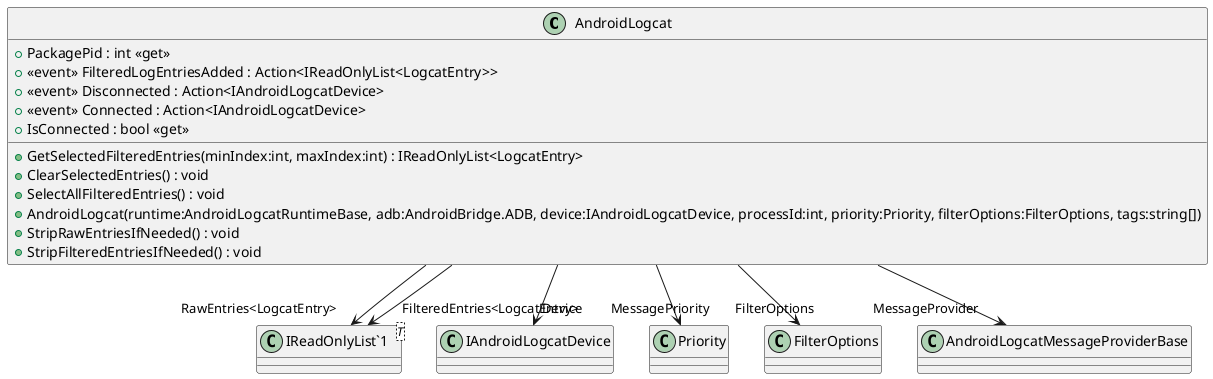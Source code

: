 @startuml
class AndroidLogcat {
    + PackagePid : int <<get>>
    +  <<event>> FilteredLogEntriesAdded : Action<IReadOnlyList<LogcatEntry>> 
    +  <<event>> Disconnected : Action<IAndroidLogcatDevice> 
    +  <<event>> Connected : Action<IAndroidLogcatDevice> 
    + GetSelectedFilteredEntries(minIndex:int, maxIndex:int) : IReadOnlyList<LogcatEntry>
    + ClearSelectedEntries() : void
    + SelectAllFilteredEntries() : void
    + IsConnected : bool <<get>>
    + AndroidLogcat(runtime:AndroidLogcatRuntimeBase, adb:AndroidBridge.ADB, device:IAndroidLogcatDevice, processId:int, priority:Priority, filterOptions:FilterOptions, tags:string[])
    + StripRawEntriesIfNeeded() : void
    + StripFilteredEntriesIfNeeded() : void
}
class "IReadOnlyList`1"<T> {
}
AndroidLogcat --> "Device" IAndroidLogcatDevice
AndroidLogcat --> "MessagePriority" Priority
AndroidLogcat --> "RawEntries<LogcatEntry>" "IReadOnlyList`1"
AndroidLogcat --> "FilteredEntries<LogcatEntry>" "IReadOnlyList`1"
AndroidLogcat --> "FilterOptions" FilterOptions
AndroidLogcat --> "MessageProvider" AndroidLogcatMessageProviderBase
@enduml
